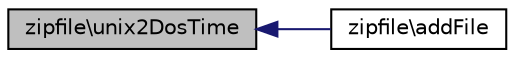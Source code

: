 digraph G
{
  edge [fontname="Helvetica",fontsize="10",labelfontname="Helvetica",labelfontsize="10"];
  node [fontname="Helvetica",fontsize="10",shape=record];
  rankdir="LR";
  Node1 [label="zipfile\\unix2DosTime",height=0.2,width=0.4,color="black", fillcolor="grey75", style="filled" fontcolor="black"];
  Node1 -> Node2 [dir="back",color="midnightblue",fontsize="10",style="solid",fontname="Helvetica"];
  Node2 [label="zipfile\\addFile",height=0.2,width=0.4,color="black", fillcolor="white", style="filled",URL="$classzipfile.html#a4ff06dfa5183af701751eff46a2903af",tooltip="Adds &quot;file&quot; to archive."];
}

